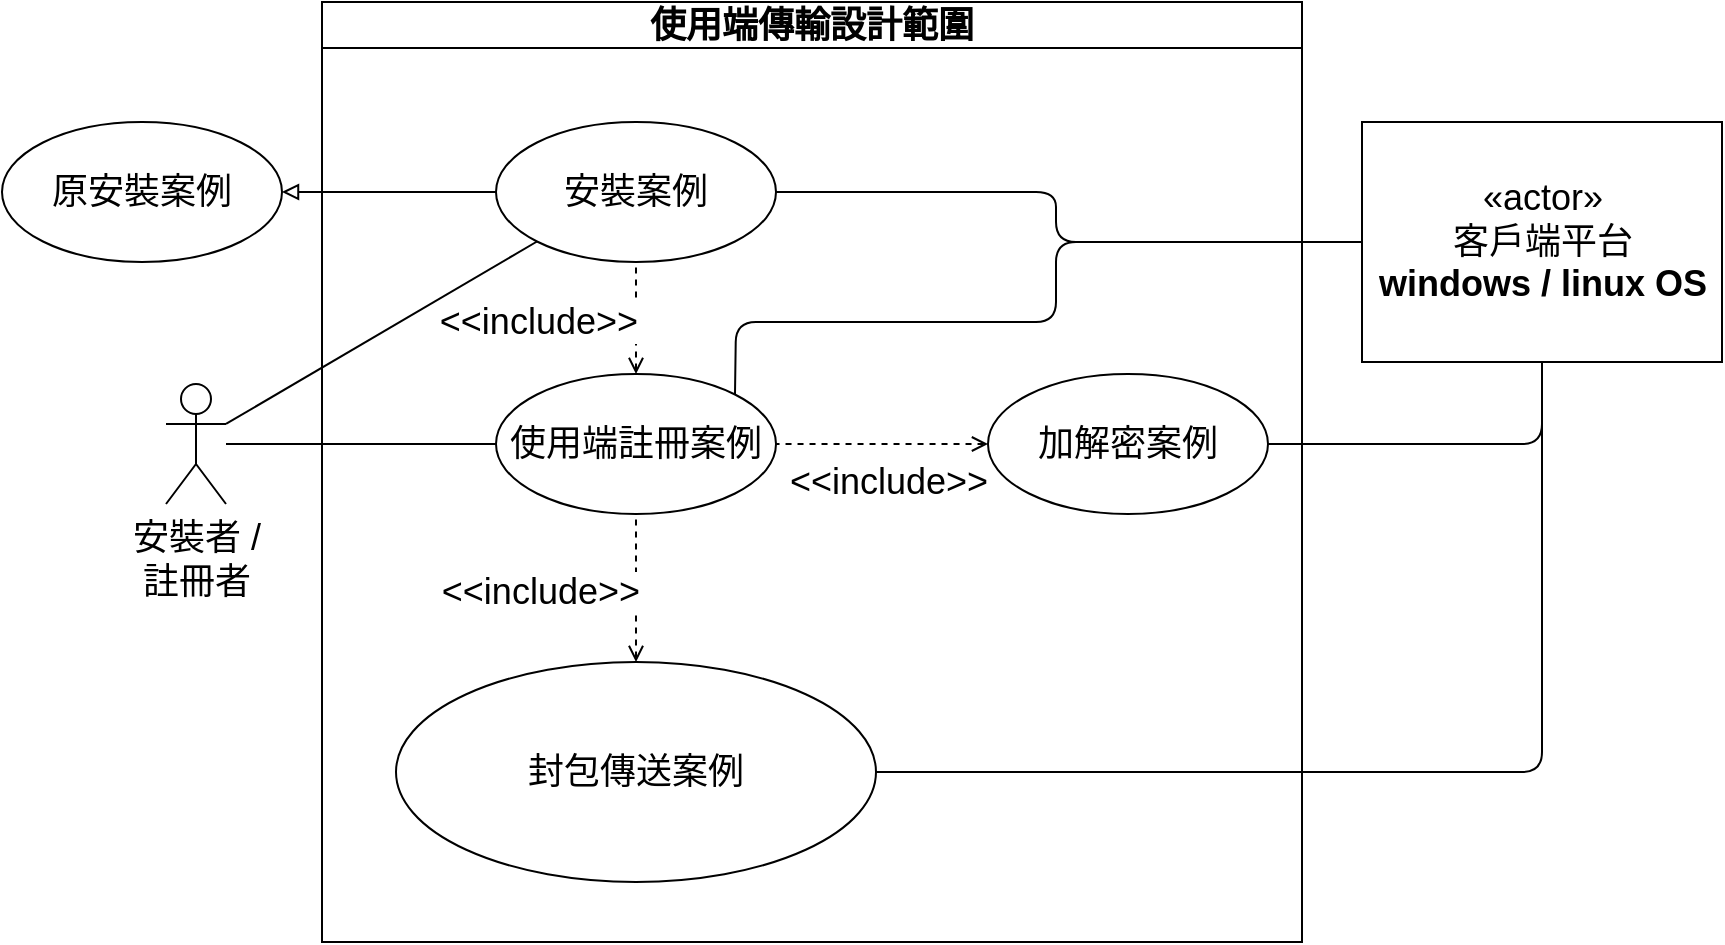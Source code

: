 <mxfile>
    <diagram id="wG9WiR39lr10lpEE-gVC" name="User Case (1)">
        <mxGraphModel dx="1130" dy="536" grid="1" gridSize="10" guides="1" tooltips="1" connect="1" arrows="1" fold="1" page="1" pageScale="1" pageWidth="1169" pageHeight="827" math="0" shadow="0">
            <root>
                <mxCell id="0"/>
                <mxCell id="1" parent="0"/>
                <mxCell id="8mD_XZJh9bpT9XIDLLeZ-29" style="edgeStyle=none;html=1;exitX=1;exitY=0.333;exitDx=0;exitDy=0;exitPerimeter=0;entryX=0;entryY=1;entryDx=0;entryDy=0;fontSize=18;endArrow=none;endFill=0;" parent="1" source="3" target="6" edge="1">
                    <mxGeometry relative="1" as="geometry"/>
                </mxCell>
                <mxCell id="8mD_XZJh9bpT9XIDLLeZ-30" style="edgeStyle=none;html=1;entryX=0;entryY=0.5;entryDx=0;entryDy=0;fontSize=18;endArrow=none;endFill=0;" parent="1" source="3" target="2" edge="1">
                    <mxGeometry relative="1" as="geometry"/>
                </mxCell>
                <mxCell id="3" value="&lt;span style=&quot;font-size: 18px;&quot;&gt;安裝者 / &lt;br&gt;註冊者&lt;/span&gt;" style="shape=umlActor;verticalLabelPosition=bottom;verticalAlign=top;html=1;" parent="1" vertex="1">
                    <mxGeometry x="102" y="281" width="30" height="60" as="geometry"/>
                </mxCell>
                <mxCell id="8mD_XZJh9bpT9XIDLLeZ-34" style="edgeStyle=none;html=1;entryX=1;entryY=0.5;entryDx=0;entryDy=0;fontSize=18;endArrow=none;endFill=0;" parent="1" source="8mD_XZJh9bpT9XIDLLeZ-32" target="5" edge="1">
                    <mxGeometry relative="1" as="geometry">
                        <Array as="points">
                            <mxPoint x="790" y="311"/>
                        </Array>
                    </mxGeometry>
                </mxCell>
                <mxCell id="8mD_XZJh9bpT9XIDLLeZ-35" style="edgeStyle=none;html=1;entryX=1;entryY=0.5;entryDx=0;entryDy=0;fontSize=18;endArrow=none;endFill=0;" parent="1" source="8mD_XZJh9bpT9XIDLLeZ-32" target="9" edge="1">
                    <mxGeometry relative="1" as="geometry">
                        <Array as="points">
                            <mxPoint x="790" y="475"/>
                        </Array>
                    </mxGeometry>
                </mxCell>
                <mxCell id="8mD_XZJh9bpT9XIDLLeZ-36" style="edgeStyle=none;html=1;entryX=1;entryY=0.5;entryDx=0;entryDy=0;fontSize=18;endArrow=none;endFill=0;exitX=0;exitY=0.5;exitDx=0;exitDy=0;" parent="1" source="8mD_XZJh9bpT9XIDLLeZ-32" target="6" edge="1">
                    <mxGeometry relative="1" as="geometry">
                        <Array as="points">
                            <mxPoint x="547" y="210"/>
                            <mxPoint x="547" y="185"/>
                        </Array>
                    </mxGeometry>
                </mxCell>
                <mxCell id="8mD_XZJh9bpT9XIDLLeZ-37" style="edgeStyle=none;html=1;entryX=1;entryY=0;entryDx=0;entryDy=0;fontSize=18;endArrow=none;endFill=0;exitX=0;exitY=0.5;exitDx=0;exitDy=0;" parent="1" source="8mD_XZJh9bpT9XIDLLeZ-32" target="2" edge="1">
                    <mxGeometry relative="1" as="geometry">
                        <Array as="points">
                            <mxPoint x="547" y="210"/>
                            <mxPoint x="547" y="250"/>
                            <mxPoint x="387" y="250"/>
                        </Array>
                    </mxGeometry>
                </mxCell>
                <mxCell id="8mD_XZJh9bpT9XIDLLeZ-32" value="«actor»&lt;br&gt;客戶端平台&lt;b&gt;&lt;br&gt;windows / linux OS&lt;/b&gt;" style="html=1;fontSize=18;fillColor=none;" parent="1" vertex="1">
                    <mxGeometry x="700" y="150" width="180" height="120" as="geometry"/>
                </mxCell>
                <mxCell id="8mD_XZJh9bpT9XIDLLeZ-38" value="使用端傳輸設計範圍" style="swimlane;whiteSpace=wrap;html=1;fontSize=18;fillColor=none;startSize=23;" parent="1" vertex="1">
                    <mxGeometry x="180" y="90" width="490" height="470" as="geometry">
                        <mxRectangle x="103" y="50" width="110" height="40" as="alternateBounds"/>
                    </mxGeometry>
                </mxCell>
                <mxCell id="6" value="安裝案例" style="ellipse;whiteSpace=wrap;html=1;fontSize=18;align=center;" parent="8mD_XZJh9bpT9XIDLLeZ-38" vertex="1">
                    <mxGeometry x="87" y="60" width="140" height="70" as="geometry"/>
                </mxCell>
                <mxCell id="2" value="使用端註冊案例" style="ellipse;whiteSpace=wrap;html=1;fontSize=18;align=center;" parent="8mD_XZJh9bpT9XIDLLeZ-38" vertex="1">
                    <mxGeometry x="87" y="186" width="140" height="70" as="geometry"/>
                </mxCell>
                <mxCell id="5" value="加解密案例" style="ellipse;whiteSpace=wrap;html=1;fontSize=18;align=center;" parent="8mD_XZJh9bpT9XIDLLeZ-38" vertex="1">
                    <mxGeometry x="333" y="186" width="140" height="70" as="geometry"/>
                </mxCell>
                <mxCell id="9" value="封包傳送案例" style="ellipse;whiteSpace=wrap;html=1;fontSize=18;" parent="8mD_XZJh9bpT9XIDLLeZ-38" vertex="1">
                    <mxGeometry x="37" y="330" width="240" height="110" as="geometry"/>
                </mxCell>
                <mxCell id="12" style="edgeStyle=none;html=1;entryX=0.5;entryY=1;entryDx=0;entryDy=0;fontSize=18;endArrow=none;endFill=0;dashed=1;startArrow=open;startFill=0;" parent="8mD_XZJh9bpT9XIDLLeZ-38" source="2" target="6" edge="1">
                    <mxGeometry relative="1" as="geometry"/>
                </mxCell>
                <mxCell id="8mD_XZJh9bpT9XIDLLeZ-33" value="&amp;lt;&amp;lt;include&amp;gt;&amp;gt;" style="edgeLabel;html=1;align=right;verticalAlign=middle;resizable=0;points=[];fontSize=18;" parent="12" vertex="1" connectable="0">
                    <mxGeometry x="-0.43" y="-1" relative="1" as="geometry">
                        <mxPoint y="-10" as="offset"/>
                    </mxGeometry>
                </mxCell>
                <mxCell id="15" style="edgeStyle=none;html=1;entryX=1;entryY=0.5;entryDx=0;entryDy=0;dashed=1;fontSize=18;endArrow=none;endFill=0;startArrow=open;startFill=0;" parent="8mD_XZJh9bpT9XIDLLeZ-38" source="5" target="2" edge="1">
                    <mxGeometry relative="1" as="geometry"/>
                </mxCell>
                <mxCell id="21" value="&amp;lt;&amp;lt;include&amp;gt;&amp;gt;" style="edgeLabel;html=1;align=center;verticalAlign=top;resizable=0;points=[];fontSize=18;" parent="15" vertex="1" connectable="0">
                    <mxGeometry x="-0.262" y="2" relative="1" as="geometry">
                        <mxPoint x="-11" as="offset"/>
                    </mxGeometry>
                </mxCell>
                <mxCell id="26" style="edgeStyle=none;html=1;entryX=0.5;entryY=1;entryDx=0;entryDy=0;dashed=1;fontSize=18;endArrow=none;endFill=0;align=right;startArrow=open;startFill=0;" parent="8mD_XZJh9bpT9XIDLLeZ-38" source="9" target="2" edge="1">
                    <mxGeometry relative="1" as="geometry"/>
                </mxCell>
                <mxCell id="27" value="&amp;lt;&amp;lt;include&amp;gt;&amp;gt;" style="edgeLabel;html=1;align=right;verticalAlign=middle;resizable=0;points=[];fontSize=18;" parent="26" vertex="1" connectable="0">
                    <mxGeometry x="0.19" y="-2" relative="1" as="geometry">
                        <mxPoint y="9" as="offset"/>
                    </mxGeometry>
                </mxCell>
                <mxCell id="sLZG7N2IrG0BDrjoLUYp-27" value="原安裝案例" style="ellipse;whiteSpace=wrap;html=1;fontSize=18;align=center;" parent="1" vertex="1">
                    <mxGeometry x="20" y="150" width="140" height="70" as="geometry"/>
                </mxCell>
                <mxCell id="sLZG7N2IrG0BDrjoLUYp-28" style="edgeStyle=none;html=1;entryX=1;entryY=0.5;entryDx=0;entryDy=0;fontSize=18;endArrow=block;endFill=0;" parent="1" source="6" target="sLZG7N2IrG0BDrjoLUYp-27" edge="1">
                    <mxGeometry relative="1" as="geometry"/>
                </mxCell>
            </root>
        </mxGraphModel>
    </diagram>
    <diagram name="User Case (2)" id="W5YXxvn35K79e14MlGex">
        <mxGraphModel dx="1130" dy="536" grid="1" gridSize="10" guides="1" tooltips="1" connect="1" arrows="1" fold="1" page="1" pageScale="1" pageWidth="1169" pageHeight="827" math="0" shadow="0">
            <root>
                <mxCell id="f7n-re3Be10niUR_YaYW-0"/>
                <mxCell id="f7n-re3Be10niUR_YaYW-1" parent="f7n-re3Be10niUR_YaYW-0"/>
                <mxCell id="f7n-re3Be10niUR_YaYW-2" style="edgeStyle=none;html=1;entryX=0.5;entryY=1;entryDx=0;entryDy=0;fontSize=18;endArrow=open;endFill=0;dashed=1;" parent="f7n-re3Be10niUR_YaYW-1" edge="1">
                    <mxGeometry relative="1" as="geometry">
                        <mxPoint x="270" y="150" as="targetPoint"/>
                    </mxGeometry>
                </mxCell>
                <mxCell id="qa684_AXgQvbB9roF3Fi-3" style="edgeStyle=none;html=1;entryX=0;entryY=0.5;entryDx=0;entryDy=0;fontSize=18;endArrow=none;endFill=0;" parent="f7n-re3Be10niUR_YaYW-1" source="f7n-re3Be10niUR_YaYW-6" target="zsQrhb7hf74vSEVjKm_N-0" edge="1">
                    <mxGeometry relative="1" as="geometry"/>
                </mxCell>
                <mxCell id="f7n-re3Be10niUR_YaYW-6" value="&lt;span style=&quot;font-size: 18px;&quot;&gt;伺服器端&lt;br&gt;平台(收到封包)&lt;/span&gt;" style="shape=umlActor;verticalLabelPosition=bottom;verticalAlign=top;html=1;" parent="f7n-re3Be10niUR_YaYW-1" vertex="1">
                    <mxGeometry x="177" y="426" width="30" height="60" as="geometry"/>
                </mxCell>
                <mxCell id="qa684_AXgQvbB9roF3Fi-6" style="edgeStyle=none;html=1;entryX=1;entryY=0.5;entryDx=0;entryDy=0;fontSize=18;endArrow=none;endFill=0;" parent="f7n-re3Be10niUR_YaYW-1" source="qa684_AXgQvbB9roF3Fi-0" target="f7n-re3Be10niUR_YaYW-13" edge="1">
                    <mxGeometry relative="1" as="geometry">
                        <Array as="points">
                            <mxPoint x="920" y="200"/>
                            <mxPoint x="920" y="185"/>
                        </Array>
                    </mxGeometry>
                </mxCell>
                <mxCell id="qa684_AXgQvbB9roF3Fi-0" value="«actor»&lt;br&gt;伺服器端平台&lt;b&gt;&lt;br&gt;linux OS&lt;/b&gt;" style="html=1;fontSize=18;fillColor=none;" parent="f7n-re3Be10niUR_YaYW-1" vertex="1">
                    <mxGeometry x="970" y="146" width="180" height="120" as="geometry"/>
                </mxCell>
                <mxCell id="qa684_AXgQvbB9roF3Fi-5" style="edgeStyle=none;html=1;entryX=0;entryY=0.5;entryDx=0;entryDy=0;fontSize=18;endArrow=none;endFill=0;startArrow=none;startFill=0;" parent="f7n-re3Be10niUR_YaYW-1" source="qa684_AXgQvbB9roF3Fi-1" target="f7n-re3Be10niUR_YaYW-13" edge="1">
                    <mxGeometry relative="1" as="geometry"/>
                </mxCell>
                <mxCell id="qa684_AXgQvbB9roF3Fi-1" value="&lt;span style=&quot;font-size: 18px;&quot;&gt;後端審核者&lt;/span&gt;" style="shape=umlActor;verticalLabelPosition=bottom;verticalAlign=top;html=1;" parent="f7n-re3Be10niUR_YaYW-1" vertex="1">
                    <mxGeometry x="177" y="290" width="30" height="60" as="geometry"/>
                </mxCell>
                <mxCell id="qa684_AXgQvbB9roF3Fi-7" value="收到封包、確認需求至傳送License內容至客戶端前設計範圍" style="swimlane;whiteSpace=wrap;html=1;fontSize=18;fillColor=none;resizable=1;container=0;" parent="f7n-re3Be10niUR_YaYW-1" vertex="1">
                    <mxGeometry x="290" y="90" width="650" height="460" as="geometry"/>
                </mxCell>
                <mxCell id="f7n-re3Be10niUR_YaYW-13" value="伺服器端核發License案例" style="ellipse;whiteSpace=wrap;html=1;fontSize=18;" parent="qa684_AXgQvbB9roF3Fi-7" vertex="1">
                    <mxGeometry x="44" y="40" width="240" height="110" as="geometry"/>
                </mxCell>
                <mxCell id="zsQrhb7hf74vSEVjKm_N-0" value="封包接收案例" style="ellipse;whiteSpace=wrap;html=1;fontSize=18;" parent="qa684_AXgQvbB9roF3Fi-7" vertex="1">
                    <mxGeometry x="46" y="334" width="240" height="110" as="geometry"/>
                </mxCell>
                <mxCell id="nVOZ0_uvJ3XeAdb-_UQF-3" style="edgeStyle=none;html=1;entryX=1;entryY=0.5;entryDx=0;entryDy=0;fontSize=18;endArrow=none;endFill=0;dashed=1;startArrow=open;startFill=0;" parent="qa684_AXgQvbB9roF3Fi-7" source="f7n-re3Be10niUR_YaYW-11" target="zsQrhb7hf74vSEVjKm_N-0" edge="1">
                    <mxGeometry relative="1" as="geometry"/>
                </mxCell>
                <mxCell id="nVOZ0_uvJ3XeAdb-_UQF-4" value="&amp;lt;&amp;lt;include&amp;gt;&amp;gt;" style="edgeLabel;html=1;align=right;verticalAlign=middle;resizable=0;points=[];fontSize=18;" parent="nVOZ0_uvJ3XeAdb-_UQF-3" vertex="1" connectable="0">
                    <mxGeometry x="-0.438" y="-2" relative="1" as="geometry">
                        <mxPoint x="1" as="offset"/>
                    </mxGeometry>
                </mxCell>
                <mxCell id="f7n-re3Be10niUR_YaYW-11" value="加解密案例" style="ellipse;whiteSpace=wrap;html=1;fontSize=18;align=center;" parent="qa684_AXgQvbB9roF3Fi-7" vertex="1">
                    <mxGeometry x="440" y="300" width="140" height="70" as="geometry"/>
                </mxCell>
                <mxCell id="zsQrhb7hf74vSEVjKm_N-2" style="edgeStyle=none;html=1;dashed=1;fontSize=18;endArrow=open;endFill=0;" parent="qa684_AXgQvbB9roF3Fi-7" source="zsQrhb7hf74vSEVjKm_N-0" edge="1">
                    <mxGeometry relative="1" as="geometry">
                        <mxPoint x="213.624" y="283.853" as="targetPoint"/>
                        <Array as="points"/>
                    </mxGeometry>
                </mxCell>
                <mxCell id="zsQrhb7hf74vSEVjKm_N-3" value="&amp;lt;&amp;lt;extend&amp;gt;&amp;gt;&lt;br&gt;[封包接受]" style="edgeLabel;html=1;align=left;verticalAlign=middle;resizable=0;points=[];fontSize=18;" parent="zsQrhb7hf74vSEVjKm_N-2" vertex="1" connectable="0">
                    <mxGeometry x="-0.284" y="1" relative="1" as="geometry">
                        <mxPoint x="12" y="-2" as="offset"/>
                    </mxGeometry>
                </mxCell>
                <mxCell id="zsQrhb7hf74vSEVjKm_N-1" style="edgeStyle=none;html=1;fontSize=18;endArrow=none;endFill=0;dashed=1;entryX=0;entryY=1;entryDx=0;entryDy=0;exitX=0;exitY=0;exitDx=0;exitDy=0;startArrow=open;startFill=0;" parent="qa684_AXgQvbB9roF3Fi-7" source="nVOZ0_uvJ3XeAdb-_UQF-19" target="f7n-re3Be10niUR_YaYW-13" edge="1">
                    <mxGeometry relative="1" as="geometry">
                        <mxPoint x="118" y="230" as="sourcePoint"/>
                    </mxGeometry>
                </mxCell>
                <mxCell id="zsQrhb7hf74vSEVjKm_N-4" value="&amp;lt;&amp;lt;include&amp;gt;&amp;gt;" style="edgeLabel;html=1;align=right;verticalAlign=middle;resizable=0;points=[];fontSize=18;" parent="zsQrhb7hf74vSEVjKm_N-1" vertex="1" connectable="0">
                    <mxGeometry x="-0.274" y="2" relative="1" as="geometry">
                        <mxPoint as="offset"/>
                    </mxGeometry>
                </mxCell>
                <mxCell id="f7n-re3Be10niUR_YaYW-9" value="" style="edgeStyle=none;html=1;dashed=1;fontSize=18;endArrow=none;endFill=0;verticalAlign=top;entryX=0.957;entryY=0.765;entryDx=0;entryDy=0;entryPerimeter=0;startArrow=open;startFill=0;" parent="qa684_AXgQvbB9roF3Fi-7" source="f7n-re3Be10niUR_YaYW-11" target="f7n-re3Be10niUR_YaYW-13" edge="1">
                    <mxGeometry relative="1" as="geometry">
                        <Array as="points">
                            <mxPoint x="510" y="124"/>
                        </Array>
                    </mxGeometry>
                </mxCell>
                <mxCell id="f7n-re3Be10niUR_YaYW-10" value="&amp;lt;&amp;lt;include&amp;gt;&amp;gt;" style="edgeLabel;html=1;align=left;verticalAlign=top;resizable=0;points=[];fontSize=18;" parent="f7n-re3Be10niUR_YaYW-9" vertex="1" connectable="0">
                    <mxGeometry x="0.333" y="1" relative="1" as="geometry">
                        <mxPoint x="-13" as="offset"/>
                    </mxGeometry>
                </mxCell>
                <mxCell id="nVOZ0_uvJ3XeAdb-_UQF-15" value="" style="shape=ellipse;container=1;horizontal=1;horizontalStack=0;resizeParent=1;resizeParentMax=0;resizeLast=0;html=1;dashed=0;collapsible=0;fontSize=18;fillColor=none;" parent="qa684_AXgQvbB9roF3Fi-7" vertex="1">
                    <mxGeometry x="150" y="170" width="230" height="120" as="geometry"/>
                </mxCell>
                <mxCell id="nVOZ0_uvJ3XeAdb-_UQF-16" value="封包傳送案例" style="html=1;strokeColor=none;fillColor=none;align=center;verticalAlign=middle;rotatable=0;fontSize=18;" parent="nVOZ0_uvJ3XeAdb-_UQF-15" vertex="1">
                    <mxGeometry y="10" width="230.0" height="30" as="geometry"/>
                </mxCell>
                <mxCell id="nVOZ0_uvJ3XeAdb-_UQF-17" value="" style="line;strokeWidth=1;fillColor=none;rotatable=0;labelPosition=right;points=[];portConstraint=eastwest;dashed=0;resizeWidth=1;fontSize=18;" parent="nVOZ0_uvJ3XeAdb-_UQF-15" vertex="1">
                    <mxGeometry x="5.5" y="38" width="214.5" height="10" as="geometry"/>
                </mxCell>
                <mxCell id="nVOZ0_uvJ3XeAdb-_UQF-19" value="擴充點︰封包接受" style="text;html=1;align=left;verticalAlign=middle;rotatable=0;spacingLeft=25;fillColor=none;strokeColor=none;fontSize=18;" parent="nVOZ0_uvJ3XeAdb-_UQF-15" vertex="1">
                    <mxGeometry y="58" width="230.0" height="30" as="geometry"/>
                </mxCell>
                <mxCell id="nVOZ0_uvJ3XeAdb-_UQF-1" style="edgeStyle=none;html=1;entryX=1;entryY=1;entryDx=0;entryDy=0;fontSize=18;endArrow=none;endFill=0;exitX=0;exitY=0.5;exitDx=0;exitDy=0;" parent="f7n-re3Be10niUR_YaYW-1" source="nVOZ0_uvJ3XeAdb-_UQF-0" target="zsQrhb7hf74vSEVjKm_N-0" edge="1">
                    <mxGeometry relative="1" as="geometry">
                        <Array as="points">
                            <mxPoint x="910" y="440"/>
                            <mxPoint x="910" y="518"/>
                        </Array>
                    </mxGeometry>
                </mxCell>
                <mxCell id="nVOZ0_uvJ3XeAdb-_UQF-2" style="edgeStyle=none;html=1;entryX=1;entryY=1;entryDx=0;entryDy=0;fontSize=18;endArrow=none;endFill=0;" parent="f7n-re3Be10niUR_YaYW-1" source="nVOZ0_uvJ3XeAdb-_UQF-0" target="f7n-re3Be10niUR_YaYW-13" edge="1">
                    <mxGeometry relative="1" as="geometry">
                        <Array as="points">
                            <mxPoint x="910" y="440"/>
                            <mxPoint x="910" y="360"/>
                        </Array>
                    </mxGeometry>
                </mxCell>
                <mxCell id="nVOZ0_uvJ3XeAdb-_UQF-0" value="«actor»&lt;br&gt;&lt;b&gt;資料庫&lt;br&gt;&lt;/b&gt;" style="html=1;fontSize=18;fillColor=none;" parent="f7n-re3Be10niUR_YaYW-1" vertex="1">
                    <mxGeometry x="995" y="396" width="130" height="90" as="geometry"/>
                </mxCell>
            </root>
        </mxGraphModel>
    </diagram>
    <diagram name="User Case (3)" id="pHqB8nz68kYOs29TihyC">
        <mxGraphModel dx="1130" dy="536" grid="1" gridSize="10" guides="1" tooltips="1" connect="1" arrows="1" fold="1" page="1" pageScale="1" pageWidth="1169" pageHeight="827" math="0" shadow="0">
            <root>
                <mxCell id="LVp6U3gjGCbH-Mrqdjtf-0"/>
                <mxCell id="LVp6U3gjGCbH-Mrqdjtf-1" parent="LVp6U3gjGCbH-Mrqdjtf-0"/>
                <mxCell id="LVp6U3gjGCbH-Mrqdjtf-2" style="edgeStyle=none;html=1;entryX=0.5;entryY=1;entryDx=0;entryDy=0;fontSize=18;endArrow=open;endFill=0;dashed=1;" parent="LVp6U3gjGCbH-Mrqdjtf-1" edge="1">
                    <mxGeometry relative="1" as="geometry">
                        <mxPoint x="270" y="150" as="targetPoint"/>
                    </mxGeometry>
                </mxCell>
                <mxCell id="LVp6U3gjGCbH-Mrqdjtf-3" style="edgeStyle=none;html=1;entryX=0;entryY=0.5;entryDx=0;entryDy=0;fontSize=18;endArrow=none;endFill=0;" parent="LVp6U3gjGCbH-Mrqdjtf-1" source="LVp6U3gjGCbH-Mrqdjtf-4" target="LVp6U3gjGCbH-Mrqdjtf-12" edge="1">
                    <mxGeometry relative="1" as="geometry"/>
                </mxCell>
                <mxCell id="LVp6U3gjGCbH-Mrqdjtf-4" value="&lt;span style=&quot;font-size: 18px;&quot;&gt;伺服器端&lt;br&gt;平台(收到封包)&lt;/span&gt;" style="shape=umlActor;verticalLabelPosition=bottom;verticalAlign=top;html=1;" parent="LVp6U3gjGCbH-Mrqdjtf-1" vertex="1">
                    <mxGeometry x="98" y="416" width="30" height="60" as="geometry"/>
                </mxCell>
                <mxCell id="LVp6U3gjGCbH-Mrqdjtf-6" style="edgeStyle=none;html=1;entryX=1;entryY=0;entryDx=0;entryDy=0;fontSize=18;endArrow=none;endFill=0;" parent="LVp6U3gjGCbH-Mrqdjtf-1" source="LVp6U3gjGCbH-Mrqdjtf-7" target="LVp6U3gjGCbH-Mrqdjtf-11" edge="1">
                    <mxGeometry relative="1" as="geometry">
                        <Array as="points">
                            <mxPoint x="841" y="190"/>
                            <mxPoint x="841" y="136"/>
                        </Array>
                    </mxGeometry>
                </mxCell>
                <mxCell id="IO_cDjj_4yWupPxHI2RV-0" style="edgeStyle=none;html=1;entryX=1;entryY=1;entryDx=0;entryDy=0;fontSize=18;endArrow=none;endFill=0;" parent="LVp6U3gjGCbH-Mrqdjtf-1" source="LVp6U3gjGCbH-Mrqdjtf-7" target="LVp6U3gjGCbH-Mrqdjtf-12" edge="1">
                    <mxGeometry relative="1" as="geometry">
                        <Array as="points">
                            <mxPoint x="981" y="484"/>
                        </Array>
                    </mxGeometry>
                </mxCell>
                <mxCell id="LVp6U3gjGCbH-Mrqdjtf-7" value="«actor»&lt;br&gt;伺服器端平台&lt;b&gt;&lt;br&gt;linux OS&lt;/b&gt;" style="html=1;fontSize=18;fillColor=none;" parent="LVp6U3gjGCbH-Mrqdjtf-1" vertex="1">
                    <mxGeometry x="891" y="136" width="180" height="120" as="geometry"/>
                </mxCell>
                <mxCell id="LVp6U3gjGCbH-Mrqdjtf-10" value="收到封包、於客戶端生License設計範圍" style="swimlane;whiteSpace=wrap;html=1;fontSize=18;fillColor=none;" parent="LVp6U3gjGCbH-Mrqdjtf-1" vertex="1">
                    <mxGeometry x="211" y="80" width="650" height="430" as="geometry"/>
                </mxCell>
                <mxCell id="LVp6U3gjGCbH-Mrqdjtf-11" value="客戶端生成License案例" style="ellipse;whiteSpace=wrap;html=1;fontSize=18;" parent="LVp6U3gjGCbH-Mrqdjtf-10" vertex="1">
                    <mxGeometry x="44" y="40" width="240" height="110" as="geometry"/>
                </mxCell>
                <mxCell id="LVp6U3gjGCbH-Mrqdjtf-12" value="封包接收案例" style="ellipse;whiteSpace=wrap;html=1;fontSize=18;" parent="LVp6U3gjGCbH-Mrqdjtf-10" vertex="1">
                    <mxGeometry x="46" y="310" width="240" height="110" as="geometry"/>
                </mxCell>
                <mxCell id="LVp6U3gjGCbH-Mrqdjtf-13" value="封包傳送案例" style="ellipse;whiteSpace=wrap;html=1;fontSize=18;" parent="LVp6U3gjGCbH-Mrqdjtf-10" vertex="1">
                    <mxGeometry x="366" y="218.0" width="240" height="110" as="geometry"/>
                </mxCell>
                <mxCell id="LVp6U3gjGCbH-Mrqdjtf-14" value="加解密案例" style="ellipse;whiteSpace=wrap;html=1;fontSize=18;align=center;" parent="LVp6U3gjGCbH-Mrqdjtf-10" vertex="1">
                    <mxGeometry x="417" y="104" width="140" height="70" as="geometry"/>
                </mxCell>
                <mxCell id="LVp6U3gjGCbH-Mrqdjtf-15" style="edgeStyle=none;html=1;entryX=0.5;entryY=1;entryDx=0;entryDy=0;fontSize=18;endArrow=none;endFill=0;dashed=1;exitX=0.5;exitY=0;exitDx=0;exitDy=0;startArrow=open;startFill=0;" parent="LVp6U3gjGCbH-Mrqdjtf-10" source="LVp6U3gjGCbH-Mrqdjtf-12" target="LVp6U3gjGCbH-Mrqdjtf-11" edge="1">
                    <mxGeometry relative="1" as="geometry">
                        <mxPoint x="30" y="490" as="sourcePoint"/>
                    </mxGeometry>
                </mxCell>
                <mxCell id="LVp6U3gjGCbH-Mrqdjtf-16" value="&amp;lt;&amp;lt;include&amp;gt;&amp;gt;" style="edgeLabel;html=1;align=left;verticalAlign=middle;resizable=0;points=[];fontSize=18;" parent="LVp6U3gjGCbH-Mrqdjtf-15" vertex="1" connectable="0">
                    <mxGeometry x="-0.152" y="1" relative="1" as="geometry">
                        <mxPoint as="offset"/>
                    </mxGeometry>
                </mxCell>
                <mxCell id="LVp6U3gjGCbH-Mrqdjtf-17" style="edgeStyle=none;html=1;dashed=1;fontSize=18;endArrow=open;endFill=0;" parent="LVp6U3gjGCbH-Mrqdjtf-10" source="LVp6U3gjGCbH-Mrqdjtf-12" target="LVp6U3gjGCbH-Mrqdjtf-13" edge="1">
                    <mxGeometry relative="1" as="geometry">
                        <mxPoint x="154" y="179.71" as="targetPoint"/>
                        <Array as="points">
                            <mxPoint x="486" y="370"/>
                        </Array>
                    </mxGeometry>
                </mxCell>
                <mxCell id="LVp6U3gjGCbH-Mrqdjtf-18" value="&amp;lt;&amp;lt;extend&amp;gt;&amp;gt;" style="edgeLabel;html=1;align=right;verticalAlign=middle;resizable=0;points=[];fontSize=18;" parent="LVp6U3gjGCbH-Mrqdjtf-17" vertex="1" connectable="0">
                    <mxGeometry x="-0.284" y="1" relative="1" as="geometry">
                        <mxPoint x="50" as="offset"/>
                    </mxGeometry>
                </mxCell>
                <mxCell id="LVp6U3gjGCbH-Mrqdjtf-21" value="" style="edgeStyle=none;html=1;dashed=1;fontSize=18;endArrow=none;endFill=0;verticalAlign=top;startArrow=open;startFill=0;" parent="LVp6U3gjGCbH-Mrqdjtf-10" source="LVp6U3gjGCbH-Mrqdjtf-14" target="LVp6U3gjGCbH-Mrqdjtf-11" edge="1">
                    <mxGeometry relative="1" as="geometry"/>
                </mxCell>
                <mxCell id="LVp6U3gjGCbH-Mrqdjtf-22" value="&amp;lt;&amp;lt;include&amp;gt;&amp;gt;" style="edgeLabel;html=1;align=left;verticalAlign=top;resizable=0;points=[];fontSize=18;" parent="LVp6U3gjGCbH-Mrqdjtf-21" vertex="1" connectable="0">
                    <mxGeometry x="0.333" y="1" relative="1" as="geometry">
                        <mxPoint x="-29" as="offset"/>
                    </mxGeometry>
                </mxCell>
            </root>
        </mxGraphModel>
    </diagram>
    <diagram id="Hh6bqZgS_0z6HOaC0K2M" name="Class (1)">
        <mxGraphModel dx="1130" dy="536" grid="1" gridSize="10" guides="1" tooltips="1" connect="1" arrows="1" fold="1" page="1" pageScale="1" pageWidth="1169" pageHeight="827" math="0" shadow="0">
            <root>
                <mxCell id="0"/>
                <mxCell id="1" parent="0"/>
                <mxCell id="N07s4q0SCdiuxr3j6stX-1" value="Encode" style="swimlane;fontStyle=1;align=center;verticalAlign=top;childLayout=stackLayout;horizontal=1;startSize=26;horizontalStack=0;resizeParent=1;resizeParentMax=0;resizeLast=0;collapsible=1;marginBottom=0;" parent="1" vertex="1">
                    <mxGeometry x="410" y="220" width="426" height="112" as="geometry">
                        <mxRectangle x="560" y="84" width="80" height="30" as="alternateBounds"/>
                    </mxGeometry>
                </mxCell>
                <mxCell id="N07s4q0SCdiuxr3j6stX-2" value="None" style="text;strokeColor=none;fillColor=none;align=left;verticalAlign=top;spacingLeft=4;spacingRight=4;overflow=hidden;rotatable=0;points=[[0,0.5],[1,0.5]];portConstraint=eastwest;" parent="N07s4q0SCdiuxr3j6stX-1" vertex="1">
                    <mxGeometry y="26" width="426" height="26" as="geometry"/>
                </mxCell>
                <mxCell id="N07s4q0SCdiuxr3j6stX-3" value="" style="line;strokeWidth=1;fillColor=none;align=left;verticalAlign=middle;spacingTop=-1;spacingLeft=3;spacingRight=3;rotatable=0;labelPosition=right;points=[];portConstraint=eastwest;strokeColor=inherit;" parent="N07s4q0SCdiuxr3j6stX-1" vertex="1">
                    <mxGeometry y="52" width="426" height="8" as="geometry"/>
                </mxCell>
                <mxCell id="N07s4q0SCdiuxr3j6stX-4" value="+ getEncrytion(char* source, int sourceLen, char*  target, int* targetLen): void" style="text;strokeColor=none;fillColor=none;align=left;verticalAlign=top;spacingLeft=4;spacingRight=4;overflow=hidden;rotatable=0;points=[[0,0.5],[1,0.5]];portConstraint=eastwest;" parent="N07s4q0SCdiuxr3j6stX-1" vertex="1">
                    <mxGeometry y="60" width="426" height="26" as="geometry"/>
                </mxCell>
                <mxCell id="N07s4q0SCdiuxr3j6stX-6" value="+ getDecrytion(char* source, int sourceLen, char*  target, int* targetLen): void" style="text;strokeColor=none;fillColor=none;align=left;verticalAlign=top;spacingLeft=4;spacingRight=4;overflow=hidden;rotatable=0;points=[[0,0.5],[1,0.5]];portConstraint=eastwest;" parent="N07s4q0SCdiuxr3j6stX-1" vertex="1">
                    <mxGeometry y="86" width="426" height="26" as="geometry"/>
                </mxCell>
                <mxCell id="N07s4q0SCdiuxr3j6stX-12" style="edgeStyle=none;html=1;entryX=0;entryY=0.25;entryDx=0;entryDy=0;exitX=1;exitY=0.25;exitDx=0;exitDy=0;endArrow=none;endFill=0;" parent="1" source="N07s4q0SCdiuxr3j6stX-7" target="N07s4q0SCdiuxr3j6stX-1" edge="1">
                    <mxGeometry relative="1" as="geometry">
                        <Array as="points">
                            <mxPoint x="340" y="90"/>
                            <mxPoint x="340" y="180"/>
                            <mxPoint x="380" y="180"/>
                            <mxPoint x="380" y="248"/>
                        </Array>
                    </mxGeometry>
                </mxCell>
                <mxCell id="N07s4q0SCdiuxr3j6stX-13" value="0, 1" style="edgeLabel;html=1;align=center;verticalAlign=bottom;resizable=0;points=[];" parent="N07s4q0SCdiuxr3j6stX-12" vertex="1" connectable="0">
                    <mxGeometry x="-0.81" y="-1" relative="1" as="geometry">
                        <mxPoint as="offset"/>
                    </mxGeometry>
                </mxCell>
                <mxCell id="N07s4q0SCdiuxr3j6stX-14" value="1" style="edgeLabel;html=1;align=left;verticalAlign=bottom;resizable=0;points=[];" parent="N07s4q0SCdiuxr3j6stX-12" vertex="1" connectable="0">
                    <mxGeometry x="0.728" y="-1" relative="1" as="geometry">
                        <mxPoint as="offset"/>
                    </mxGeometry>
                </mxCell>
                <mxCell id="N07s4q0SCdiuxr3j6stX-15" value="transmit" style="edgeLabel;html=1;align=center;verticalAlign=bottom;resizable=0;points=[];" parent="N07s4q0SCdiuxr3j6stX-12" vertex="1" connectable="0">
                    <mxGeometry x="0.236" y="-1" relative="1" as="geometry">
                        <mxPoint x="-13" as="offset"/>
                    </mxGeometry>
                </mxCell>
                <mxCell id="-GK1jL5z96uq6KsaCK04-9" style="edgeStyle=none;html=1;exitX=0;exitY=0.25;exitDx=0;exitDy=0;entryX=0;entryY=0.5;entryDx=0;entryDy=0;endArrow=none;endFill=0;" parent="1" source="N07s4q0SCdiuxr3j6stX-7" target="-GK1jL5z96uq6KsaCK04-5" edge="1">
                    <mxGeometry relative="1" as="geometry">
                        <Array as="points">
                            <mxPoint x="50" y="90"/>
                            <mxPoint x="50" y="329"/>
                        </Array>
                    </mxGeometry>
                </mxCell>
                <mxCell id="-GK1jL5z96uq6KsaCK04-10" value="1" style="edgeLabel;html=1;align=center;verticalAlign=bottom;resizable=0;points=[];" parent="-GK1jL5z96uq6KsaCK04-9" vertex="1" connectable="0">
                    <mxGeometry x="-0.917" relative="1" as="geometry">
                        <mxPoint as="offset"/>
                    </mxGeometry>
                </mxCell>
                <mxCell id="-GK1jL5z96uq6KsaCK04-11" value="0, 1" style="edgeLabel;html=1;align=center;verticalAlign=bottom;resizable=0;points=[];" parent="-GK1jL5z96uq6KsaCK04-9" vertex="1" connectable="0">
                    <mxGeometry x="0.945" relative="1" as="geometry">
                        <mxPoint as="offset"/>
                    </mxGeometry>
                </mxCell>
                <mxCell id="-GK1jL5z96uq6KsaCK04-12" value="generate" style="edgeLabel;html=1;align=left;verticalAlign=middle;resizable=0;points=[];" parent="-GK1jL5z96uq6KsaCK04-9" vertex="1" connectable="0">
                    <mxGeometry x="0.08" relative="1" as="geometry">
                        <mxPoint as="offset"/>
                    </mxGeometry>
                </mxCell>
                <mxCell id="-GK1jL5z96uq6KsaCK04-17" style="edgeStyle=none;html=1;exitX=0.25;exitY=0;exitDx=0;exitDy=0;entryX=0.5;entryY=0;entryDx=0;entryDy=0;endArrow=none;endFill=0;" parent="1" source="N07s4q0SCdiuxr3j6stX-7" target="-GK1jL5z96uq6KsaCK04-1" edge="1">
                    <mxGeometry relative="1" as="geometry">
                        <Array as="points">
                            <mxPoint x="212" y="30"/>
                            <mxPoint x="470" y="30"/>
                        </Array>
                    </mxGeometry>
                </mxCell>
                <mxCell id="-GK1jL5z96uq6KsaCK04-19" value="1" style="edgeLabel;html=1;align=left;verticalAlign=middle;resizable=0;points=[];" parent="-GK1jL5z96uq6KsaCK04-17" vertex="1" connectable="0">
                    <mxGeometry x="0.921" y="-1" relative="1" as="geometry">
                        <mxPoint as="offset"/>
                    </mxGeometry>
                </mxCell>
                <mxCell id="-GK1jL5z96uq6KsaCK04-21" value="transmit" style="edgeLabel;html=1;align=center;verticalAlign=top;resizable=0;points=[];" parent="-GK1jL5z96uq6KsaCK04-17" vertex="1" connectable="0">
                    <mxGeometry x="-0.064" y="1" relative="1" as="geometry">
                        <mxPoint as="offset"/>
                    </mxGeometry>
                </mxCell>
                <mxCell id="-GK1jL5z96uq6KsaCK04-22" value="1" style="edgeLabel;html=1;align=left;verticalAlign=middle;resizable=0;points=[];" parent="-GK1jL5z96uq6KsaCK04-17" vertex="1" connectable="0">
                    <mxGeometry x="-0.928" relative="1" as="geometry">
                        <mxPoint as="offset"/>
                    </mxGeometry>
                </mxCell>
                <mxCell id="N07s4q0SCdiuxr3j6stX-7" value="Transmission" style="swimlane;fontStyle=1;align=center;verticalAlign=top;childLayout=stackLayout;horizontal=1;startSize=26;horizontalStack=0;resizeParent=1;resizeParentMax=0;resizeLast=0;collapsible=1;marginBottom=0;" parent="1" vertex="1">
                    <mxGeometry x="182" y="68" width="120" height="86" as="geometry">
                        <mxRectangle x="290" y="90" width="120" height="30" as="alternateBounds"/>
                    </mxGeometry>
                </mxCell>
                <mxCell id="N07s4q0SCdiuxr3j6stX-8" value="None" style="text;strokeColor=none;fillColor=none;align=left;verticalAlign=top;spacingLeft=4;spacingRight=4;overflow=hidden;rotatable=0;points=[[0,0.5],[1,0.5]];portConstraint=eastwest;" parent="N07s4q0SCdiuxr3j6stX-7" vertex="1">
                    <mxGeometry y="26" width="120" height="26" as="geometry"/>
                </mxCell>
                <mxCell id="N07s4q0SCdiuxr3j6stX-9" value="" style="line;strokeWidth=1;fillColor=none;align=left;verticalAlign=middle;spacingTop=-1;spacingLeft=3;spacingRight=3;rotatable=0;labelPosition=right;points=[];portConstraint=eastwest;strokeColor=inherit;" parent="N07s4q0SCdiuxr3j6stX-7" vertex="1">
                    <mxGeometry y="52" width="120" height="8" as="geometry"/>
                </mxCell>
                <mxCell id="N07s4q0SCdiuxr3j6stX-10" value="None" style="text;strokeColor=none;fillColor=none;align=left;verticalAlign=top;spacingLeft=4;spacingRight=4;overflow=hidden;rotatable=0;points=[[0,0.5],[1,0.5]];portConstraint=eastwest;" parent="N07s4q0SCdiuxr3j6stX-7" vertex="1">
                    <mxGeometry y="60" width="120" height="26" as="geometry"/>
                </mxCell>
                <mxCell id="9x6wTXbpcP_bJPz0Jybw-1" value="Register" style="swimlane;fontStyle=1;align=center;verticalAlign=top;childLayout=stackLayout;horizontal=1;startSize=26;horizontalStack=0;resizeParent=1;resizeParentMax=0;resizeLast=0;collapsible=1;marginBottom=0;" parent="1" vertex="1">
                    <mxGeometry x="182" y="174" width="120" height="86" as="geometry">
                        <mxRectangle x="290" y="90" width="120" height="30" as="alternateBounds"/>
                    </mxGeometry>
                </mxCell>
                <mxCell id="9x6wTXbpcP_bJPz0Jybw-2" value="None" style="text;strokeColor=none;fillColor=none;align=left;verticalAlign=top;spacingLeft=4;spacingRight=4;overflow=hidden;rotatable=0;points=[[0,0.5],[1,0.5]];portConstraint=eastwest;" parent="9x6wTXbpcP_bJPz0Jybw-1" vertex="1">
                    <mxGeometry y="26" width="120" height="26" as="geometry"/>
                </mxCell>
                <mxCell id="9x6wTXbpcP_bJPz0Jybw-3" value="" style="line;strokeWidth=1;fillColor=none;align=left;verticalAlign=middle;spacingTop=-1;spacingLeft=3;spacingRight=3;rotatable=0;labelPosition=right;points=[];portConstraint=eastwest;strokeColor=inherit;" parent="9x6wTXbpcP_bJPz0Jybw-1" vertex="1">
                    <mxGeometry y="52" width="120" height="8" as="geometry"/>
                </mxCell>
                <mxCell id="9x6wTXbpcP_bJPz0Jybw-4" value="None" style="text;strokeColor=none;fillColor=none;align=left;verticalAlign=top;spacingLeft=4;spacingRight=4;overflow=hidden;rotatable=0;points=[[0,0.5],[1,0.5]];portConstraint=eastwest;" parent="9x6wTXbpcP_bJPz0Jybw-1" vertex="1">
                    <mxGeometry y="60" width="120" height="26" as="geometry"/>
                </mxCell>
                <mxCell id="o0i1Yrkj2u1s_VMlwe0V-1" style="edgeStyle=none;html=1;exitX=0;exitY=0.5;exitDx=0;exitDy=0;endArrow=none;endFill=0;entryX=1;entryY=0.5;entryDx=0;entryDy=0;" parent="1" source="N07s4q0SCdiuxr3j6stX-6" target="9x6wTXbpcP_bJPz0Jybw-2" edge="1">
                    <mxGeometry relative="1" as="geometry">
                        <mxPoint x="302" y="248" as="targetPoint"/>
                        <Array as="points">
                            <mxPoint x="360" y="319"/>
                            <mxPoint x="360" y="213"/>
                        </Array>
                    </mxGeometry>
                </mxCell>
                <mxCell id="o0i1Yrkj2u1s_VMlwe0V-2" value="encode" style="edgeLabel;html=1;align=center;verticalAlign=bottom;resizable=0;points=[];" parent="o0i1Yrkj2u1s_VMlwe0V-1" vertex="1" connectable="0">
                    <mxGeometry x="-0.2" relative="1" as="geometry">
                        <mxPoint x="-17" as="offset"/>
                    </mxGeometry>
                </mxCell>
                <mxCell id="o0i1Yrkj2u1s_VMlwe0V-3" value="1" style="edgeLabel;html=1;align=center;verticalAlign=bottom;resizable=0;points=[];" parent="o0i1Yrkj2u1s_VMlwe0V-1" vertex="1" connectable="0">
                    <mxGeometry x="-0.79" y="-3" relative="1" as="geometry">
                        <mxPoint as="offset"/>
                    </mxGeometry>
                </mxCell>
                <mxCell id="o0i1Yrkj2u1s_VMlwe0V-4" value="1" style="edgeLabel;html=1;align=center;verticalAlign=bottom;resizable=0;points=[];" parent="o0i1Yrkj2u1s_VMlwe0V-1" vertex="1" connectable="0">
                    <mxGeometry x="0.858" relative="1" as="geometry">
                        <mxPoint as="offset"/>
                    </mxGeometry>
                </mxCell>
                <mxCell id="ylEBXyZjRZnanVHM_lDF-1" style="edgeStyle=none;html=1;entryX=0;entryY=0.5;entryDx=0;entryDy=0;endArrow=none;endFill=0;exitX=0;exitY=0.5;exitDx=0;exitDy=0;" parent="1" source="N07s4q0SCdiuxr3j6stX-8" target="9x6wTXbpcP_bJPz0Jybw-2" edge="1">
                    <mxGeometry relative="1" as="geometry">
                        <Array as="points">
                            <mxPoint x="122" y="106"/>
                            <mxPoint x="122" y="213"/>
                        </Array>
                    </mxGeometry>
                </mxCell>
                <mxCell id="ylEBXyZjRZnanVHM_lDF-2" value="1" style="edgeLabel;html=1;align=center;verticalAlign=top;resizable=0;points=[];" parent="ylEBXyZjRZnanVHM_lDF-1" vertex="1" connectable="0">
                    <mxGeometry x="-0.871" relative="1" as="geometry">
                        <mxPoint as="offset"/>
                    </mxGeometry>
                </mxCell>
                <mxCell id="ylEBXyZjRZnanVHM_lDF-3" value="1" style="edgeLabel;html=1;align=center;verticalAlign=top;resizable=0;points=[];" parent="ylEBXyZjRZnanVHM_lDF-1" vertex="1" connectable="0">
                    <mxGeometry x="0.871" relative="1" as="geometry">
                        <mxPoint as="offset"/>
                    </mxGeometry>
                </mxCell>
                <mxCell id="ylEBXyZjRZnanVHM_lDF-4" value="transmit" style="edgeLabel;html=1;align=left;verticalAlign=middle;resizable=0;points=[];" parent="ylEBXyZjRZnanVHM_lDF-1" vertex="1" connectable="0">
                    <mxGeometry x="0.107" y="-2" relative="1" as="geometry">
                        <mxPoint as="offset"/>
                    </mxGeometry>
                </mxCell>
                <mxCell id="-GK1jL5z96uq6KsaCK04-1" value="License" style="swimlane;fontStyle=1;align=center;verticalAlign=top;childLayout=stackLayout;horizontal=1;startSize=26;horizontalStack=0;resizeParent=1;resizeParentMax=0;resizeLast=0;collapsible=1;marginBottom=0;" parent="1" vertex="1">
                    <mxGeometry x="410" y="66" width="120" height="86" as="geometry">
                        <mxRectangle x="290" y="90" width="120" height="30" as="alternateBounds"/>
                    </mxGeometry>
                </mxCell>
                <mxCell id="-GK1jL5z96uq6KsaCK04-2" value="None" style="text;strokeColor=none;fillColor=none;align=left;verticalAlign=top;spacingLeft=4;spacingRight=4;overflow=hidden;rotatable=0;points=[[0,0.5],[1,0.5]];portConstraint=eastwest;" parent="-GK1jL5z96uq6KsaCK04-1" vertex="1">
                    <mxGeometry y="26" width="120" height="26" as="geometry"/>
                </mxCell>
                <mxCell id="-GK1jL5z96uq6KsaCK04-3" value="" style="line;strokeWidth=1;fillColor=none;align=left;verticalAlign=middle;spacingTop=-1;spacingLeft=3;spacingRight=3;rotatable=0;labelPosition=right;points=[];portConstraint=eastwest;strokeColor=inherit;" parent="-GK1jL5z96uq6KsaCK04-1" vertex="1">
                    <mxGeometry y="52" width="120" height="8" as="geometry"/>
                </mxCell>
                <mxCell id="-GK1jL5z96uq6KsaCK04-4" value="None" style="text;strokeColor=none;fillColor=none;align=left;verticalAlign=top;spacingLeft=4;spacingRight=4;overflow=hidden;rotatable=0;points=[[0,0.5],[1,0.5]];portConstraint=eastwest;" parent="-GK1jL5z96uq6KsaCK04-1" vertex="1">
                    <mxGeometry y="60" width="120" height="26" as="geometry"/>
                </mxCell>
                <mxCell id="-GK1jL5z96uq6KsaCK04-5" value="FileGenneration" style="swimlane;fontStyle=1;align=center;verticalAlign=top;childLayout=stackLayout;horizontal=1;startSize=26;horizontalStack=0;resizeParent=1;resizeParentMax=0;resizeLast=0;collapsible=1;marginBottom=0;" parent="1" vertex="1">
                    <mxGeometry x="182" y="286" width="120" height="86" as="geometry">
                        <mxRectangle x="290" y="90" width="120" height="30" as="alternateBounds"/>
                    </mxGeometry>
                </mxCell>
                <mxCell id="-GK1jL5z96uq6KsaCK04-6" value="None" style="text;strokeColor=none;fillColor=none;align=left;verticalAlign=top;spacingLeft=4;spacingRight=4;overflow=hidden;rotatable=0;points=[[0,0.5],[1,0.5]];portConstraint=eastwest;" parent="-GK1jL5z96uq6KsaCK04-5" vertex="1">
                    <mxGeometry y="26" width="120" height="26" as="geometry"/>
                </mxCell>
                <mxCell id="-GK1jL5z96uq6KsaCK04-7" value="" style="line;strokeWidth=1;fillColor=none;align=left;verticalAlign=middle;spacingTop=-1;spacingLeft=3;spacingRight=3;rotatable=0;labelPosition=right;points=[];portConstraint=eastwest;strokeColor=inherit;" parent="-GK1jL5z96uq6KsaCK04-5" vertex="1">
                    <mxGeometry y="52" width="120" height="8" as="geometry"/>
                </mxCell>
                <mxCell id="-GK1jL5z96uq6KsaCK04-8" value="None" style="text;strokeColor=none;fillColor=none;align=left;verticalAlign=top;spacingLeft=4;spacingRight=4;overflow=hidden;rotatable=0;points=[[0,0.5],[1,0.5]];portConstraint=eastwest;" parent="-GK1jL5z96uq6KsaCK04-5" vertex="1">
                    <mxGeometry y="60" width="120" height="26" as="geometry"/>
                </mxCell>
                <mxCell id="-GK1jL5z96uq6KsaCK04-13" style="edgeStyle=none;html=1;exitX=1;exitY=0.5;exitDx=0;exitDy=0;entryX=1;entryY=0.25;entryDx=0;entryDy=0;endArrow=none;endFill=0;" parent="1" source="-GK1jL5z96uq6KsaCK04-2" target="N07s4q0SCdiuxr3j6stX-1" edge="1">
                    <mxGeometry relative="1" as="geometry">
                        <Array as="points">
                            <mxPoint x="880" y="107"/>
                            <mxPoint x="880" y="248"/>
                        </Array>
                    </mxGeometry>
                </mxCell>
                <mxCell id="-GK1jL5z96uq6KsaCK04-14" value="1" style="edgeLabel;html=1;align=center;verticalAlign=bottom;resizable=0;points=[];" parent="-GK1jL5z96uq6KsaCK04-13" vertex="1" connectable="0">
                    <mxGeometry x="0.961" y="1" relative="1" as="geometry">
                        <mxPoint as="offset"/>
                    </mxGeometry>
                </mxCell>
                <mxCell id="-GK1jL5z96uq6KsaCK04-15" value="1" style="edgeLabel;html=1;align=center;verticalAlign=bottom;resizable=0;points=[];" parent="-GK1jL5z96uq6KsaCK04-13" vertex="1" connectable="0">
                    <mxGeometry x="-0.957" y="1" relative="1" as="geometry">
                        <mxPoint as="offset"/>
                    </mxGeometry>
                </mxCell>
                <mxCell id="-GK1jL5z96uq6KsaCK04-18" value="encode" style="edgeLabel;html=1;align=center;verticalAlign=bottom;resizable=0;points=[];" parent="-GK1jL5z96uq6KsaCK04-13" vertex="1" connectable="0">
                    <mxGeometry x="-0.119" y="3" relative="1" as="geometry">
                        <mxPoint as="offset"/>
                    </mxGeometry>
                </mxCell>
            </root>
        </mxGraphModel>
    </diagram>
</mxfile>
